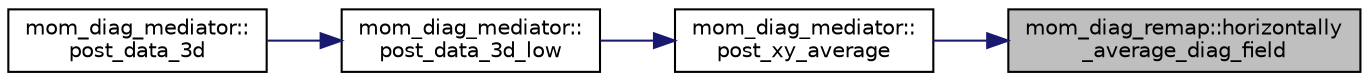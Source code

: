 digraph "mom_diag_remap::horizontally_average_diag_field"
{
 // INTERACTIVE_SVG=YES
 // LATEX_PDF_SIZE
  edge [fontname="Helvetica",fontsize="10",labelfontname="Helvetica",labelfontsize="10"];
  node [fontname="Helvetica",fontsize="10",shape=record];
  rankdir="RL";
  Node1 [label="mom_diag_remap::horizontally\l_average_diag_field",height=0.2,width=0.4,color="black", fillcolor="grey75", style="filled", fontcolor="black",tooltip="Horizontally average field."];
  Node1 -> Node2 [dir="back",color="midnightblue",fontsize="10",style="solid",fontname="Helvetica"];
  Node2 [label="mom_diag_mediator::\lpost_xy_average",height=0.2,width=0.4,color="black", fillcolor="white", style="filled",URL="$namespacemom__diag__mediator.html#ab41a1779c5edb50aa7256477cef952ae",tooltip="Post the horizontally area-averaged diagnostic."];
  Node2 -> Node3 [dir="back",color="midnightblue",fontsize="10",style="solid",fontname="Helvetica"];
  Node3 [label="mom_diag_mediator::\lpost_data_3d_low",height=0.2,width=0.4,color="black", fillcolor="white", style="filled",URL="$namespacemom__diag__mediator.html#ae11cae949c3f8cf68d2c70f656aa9c54",tooltip="Make a real 3-d array diagnostic available for averaging or output using a diag_type instead of an in..."];
  Node3 -> Node4 [dir="back",color="midnightblue",fontsize="10",style="solid",fontname="Helvetica"];
  Node4 [label="mom_diag_mediator::\lpost_data_3d",height=0.2,width=0.4,color="black", fillcolor="white", style="filled",URL="$namespacemom__diag__mediator.html#a70116fa6034dcf977a8bdcb4d81f9207",tooltip="Make a real 3-d array diagnostic available for averaging or output."];
}
